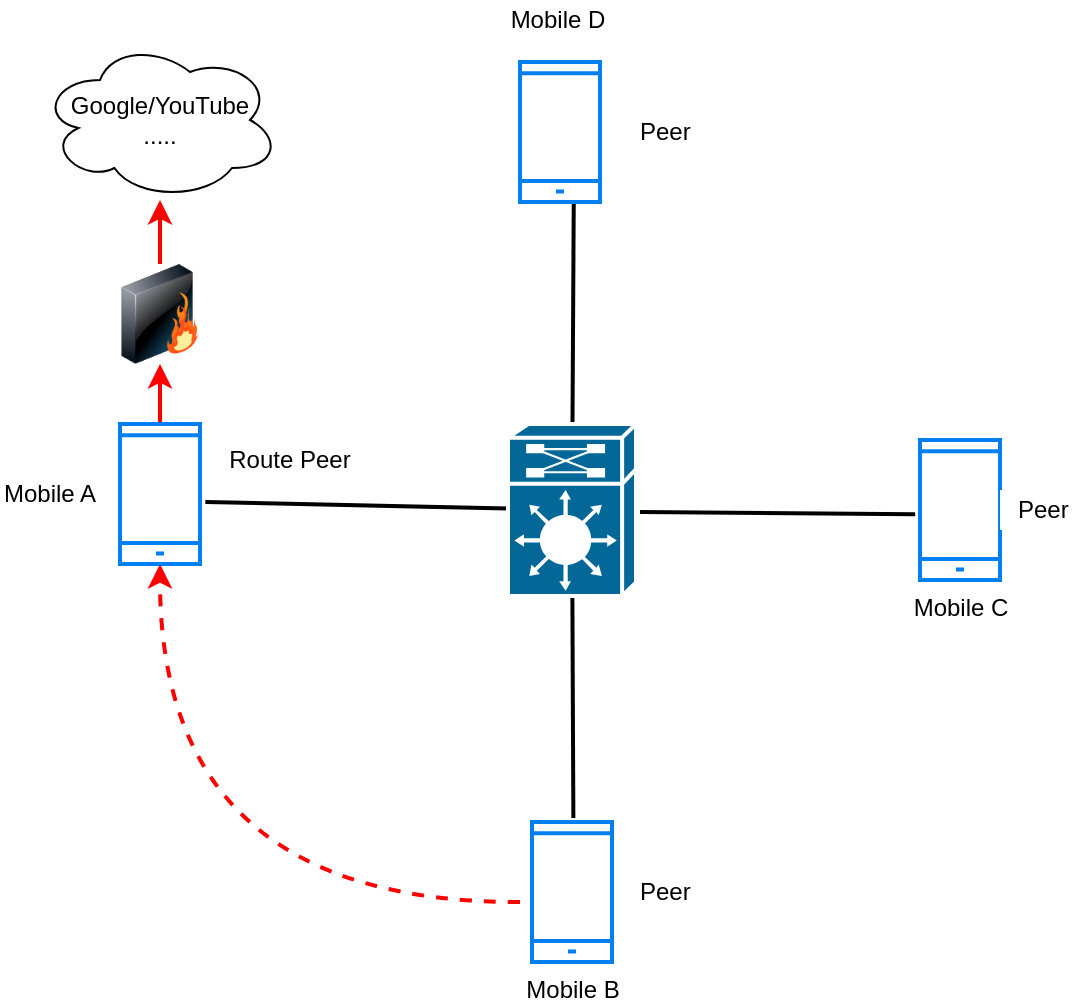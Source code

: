 <mxfile version="24.2.1" type="github">
  <diagram name="Page-1" id="c37626ed-c26b-45fb-9056-f9ebc6bb27b6">
    <mxGraphModel dx="1008" dy="660" grid="1" gridSize="10" guides="1" tooltips="1" connect="1" arrows="1" fold="1" page="1" pageScale="1" pageWidth="1100" pageHeight="850" background="none" math="0" shadow="0">
      <root>
        <mxCell id="0" />
        <mxCell id="1" parent="0" />
        <mxCell id="1c7a67bf8fd3230f-66" style="edgeStyle=none;html=1;labelBackgroundColor=none;startFill=0;endArrow=none;endFill=0;strokeWidth=2;fontFamily=Verdana;fontSize=12;exitX=0.672;exitY=0.986;exitDx=0;exitDy=0;exitPerimeter=0;" parent="1" source="_w0s7zMu0JdSo-vEeNBk-4" target="1c7a67bf8fd3230f-21" edge="1">
          <mxGeometry relative="1" as="geometry">
            <mxPoint x="470" y="200" as="sourcePoint" />
          </mxGeometry>
        </mxCell>
        <mxCell id="1c7a67bf8fd3230f-67" style="edgeStyle=none;html=1;labelBackgroundColor=none;startFill=0;endArrow=none;endFill=0;strokeWidth=2;fontFamily=Verdana;fontSize=12;entryX=1.067;entryY=0.557;entryDx=0;entryDy=0;entryPerimeter=0;" parent="1" source="1c7a67bf8fd3230f-21" target="_w0s7zMu0JdSo-vEeNBk-1" edge="1">
          <mxGeometry relative="1" as="geometry">
            <mxPoint x="184" y="333.442" as="targetPoint" />
          </mxGeometry>
        </mxCell>
        <mxCell id="1c7a67bf8fd3230f-79" style="edgeStyle=none;html=1;labelBackgroundColor=none;startFill=0;endArrow=none;endFill=0;strokeWidth=2;fontFamily=Verdana;fontSize=12;entryX=0.517;entryY=-0.029;entryDx=0;entryDy=0;entryPerimeter=0;" parent="1" source="1c7a67bf8fd3230f-21" target="_w0s7zMu0JdSo-vEeNBk-3" edge="1">
          <mxGeometry relative="1" as="geometry">
            <mxPoint x="401.592" y="620" as="targetPoint" />
          </mxGeometry>
        </mxCell>
        <mxCell id="1c7a67bf8fd3230f-21" value="" style="shape=mxgraph.cisco.misc.route_switch_processor;html=1;dashed=0;fillColor=#036897;strokeColor=#ffffff;strokeWidth=2;verticalLabelPosition=bottom;verticalAlign=top;rounded=0;shadow=0;comic=0;fontFamily=Verdana;fontSize=12;" parent="1" vertex="1">
          <mxGeometry x="444" y="301" width="64" height="86" as="geometry" />
        </mxCell>
        <mxCell id="_w0s7zMu0JdSo-vEeNBk-8" style="edgeStyle=orthogonalEdgeStyle;rounded=0;orthogonalLoop=1;jettySize=auto;html=1;curved=1;dashed=1;strokeWidth=2;strokeColor=#FF0000;" edge="1" parent="1" target="_w0s7zMu0JdSo-vEeNBk-1">
          <mxGeometry relative="1" as="geometry">
            <mxPoint x="280" y="480" as="targetPoint" />
            <mxPoint x="450" y="540" as="sourcePoint" />
          </mxGeometry>
        </mxCell>
        <mxCell id="_w0s7zMu0JdSo-vEeNBk-16" value="" style="edgeStyle=orthogonalEdgeStyle;rounded=0;orthogonalLoop=1;jettySize=auto;html=1;strokeWidth=2;strokeColor=#FF0000;" edge="1" parent="1" source="_w0s7zMu0JdSo-vEeNBk-1" target="_w0s7zMu0JdSo-vEeNBk-13">
          <mxGeometry relative="1" as="geometry" />
        </mxCell>
        <mxCell id="_w0s7zMu0JdSo-vEeNBk-1" value="" style="html=1;verticalLabelPosition=bottom;align=center;labelBackgroundColor=#ffffff;verticalAlign=top;strokeWidth=2;strokeColor=#0080F0;shadow=0;dashed=0;shape=mxgraph.ios7.icons.smartphone;" vertex="1" parent="1">
          <mxGeometry x="250" y="301" width="40" height="70" as="geometry" />
        </mxCell>
        <mxCell id="_w0s7zMu0JdSo-vEeNBk-3" value="Mobile B" style="html=1;verticalLabelPosition=bottom;align=center;labelBackgroundColor=#ffffff;verticalAlign=top;strokeWidth=2;strokeColor=#0080F0;shadow=0;dashed=0;shape=mxgraph.ios7.icons.smartphone;" vertex="1" parent="1">
          <mxGeometry x="456" y="500" width="40" height="70" as="geometry" />
        </mxCell>
        <mxCell id="_w0s7zMu0JdSo-vEeNBk-4" value="" style="html=1;verticalLabelPosition=bottom;align=center;labelBackgroundColor=#ffffff;verticalAlign=top;strokeWidth=2;strokeColor=#0080F0;shadow=0;dashed=0;shape=mxgraph.ios7.icons.smartphone;" vertex="1" parent="1">
          <mxGeometry x="450" y="120" width="40" height="70" as="geometry" />
        </mxCell>
        <mxCell id="_w0s7zMu0JdSo-vEeNBk-5" value="Mobile C" style="html=1;verticalLabelPosition=bottom;align=center;labelBackgroundColor=#ffffff;verticalAlign=top;strokeWidth=2;strokeColor=#0080F0;shadow=0;dashed=0;shape=mxgraph.ios7.icons.smartphone;" vertex="1" parent="1">
          <mxGeometry x="650" y="309" width="40" height="70" as="geometry" />
        </mxCell>
        <mxCell id="_w0s7zMu0JdSo-vEeNBk-6" style="edgeStyle=none;html=1;labelBackgroundColor=none;startFill=0;endArrow=none;endFill=0;strokeWidth=2;fontFamily=Verdana;fontSize=12;entryX=-0.061;entryY=0.53;entryDx=0;entryDy=0;entryPerimeter=0;" edge="1" parent="1" target="_w0s7zMu0JdSo-vEeNBk-5">
          <mxGeometry relative="1" as="geometry">
            <mxPoint x="510" y="345" as="sourcePoint" />
            <mxPoint x="630" y="345" as="targetPoint" />
          </mxGeometry>
        </mxCell>
        <mxCell id="_w0s7zMu0JdSo-vEeNBk-9" value="Mobile A" style="rounded=0;whiteSpace=wrap;html=1;dashed=1;strokeColor=none;" vertex="1" parent="1">
          <mxGeometry x="190" y="326" width="50" height="20" as="geometry" />
        </mxCell>
        <mxCell id="_w0s7zMu0JdSo-vEeNBk-10" value="Mobile D" style="rounded=0;whiteSpace=wrap;html=1;dashed=1;strokeColor=none;" vertex="1" parent="1">
          <mxGeometry x="444" y="89" width="50" height="20" as="geometry" />
        </mxCell>
        <mxCell id="_w0s7zMu0JdSo-vEeNBk-11" value="Google/YouTube&lt;div&gt;.....&lt;/div&gt;" style="ellipse;shape=cloud;whiteSpace=wrap;html=1;" vertex="1" parent="1">
          <mxGeometry x="210" y="109" width="120" height="80" as="geometry" />
        </mxCell>
        <mxCell id="_w0s7zMu0JdSo-vEeNBk-15" value="" style="edgeStyle=orthogonalEdgeStyle;rounded=0;orthogonalLoop=1;jettySize=auto;html=1;strokeColor=#FF0000;strokeWidth=2;" edge="1" parent="1" source="_w0s7zMu0JdSo-vEeNBk-13" target="_w0s7zMu0JdSo-vEeNBk-11">
          <mxGeometry relative="1" as="geometry" />
        </mxCell>
        <mxCell id="_w0s7zMu0JdSo-vEeNBk-13" value="" style="image;html=1;image=img/lib/clip_art/networking/Firewall_128x128.png" vertex="1" parent="1">
          <mxGeometry x="240" y="221" width="60" height="50" as="geometry" />
        </mxCell>
        <mxCell id="_w0s7zMu0JdSo-vEeNBk-17" value="Route Peer" style="rounded=0;whiteSpace=wrap;html=1;dashed=1;strokeColor=none;" vertex="1" parent="1">
          <mxGeometry x="300" y="309" width="70" height="20" as="geometry" />
        </mxCell>
        <mxCell id="_w0s7zMu0JdSo-vEeNBk-20" value="&amp;nbsp;Peer" style="rounded=0;whiteSpace=wrap;html=1;dashed=1;strokeColor=none;" vertex="1" parent="1">
          <mxGeometry x="501" y="525" width="40" height="20" as="geometry" />
        </mxCell>
        <mxCell id="_w0s7zMu0JdSo-vEeNBk-21" value="&amp;nbsp;Peer" style="rounded=0;whiteSpace=wrap;html=1;dashed=1;strokeColor=none;" vertex="1" parent="1">
          <mxGeometry x="501" y="145" width="40" height="20" as="geometry" />
        </mxCell>
        <mxCell id="_w0s7zMu0JdSo-vEeNBk-22" value="&amp;nbsp;Peer" style="rounded=0;whiteSpace=wrap;html=1;dashed=1;strokeColor=none;" vertex="1" parent="1">
          <mxGeometry x="690" y="334" width="40" height="20" as="geometry" />
        </mxCell>
      </root>
    </mxGraphModel>
  </diagram>
</mxfile>
